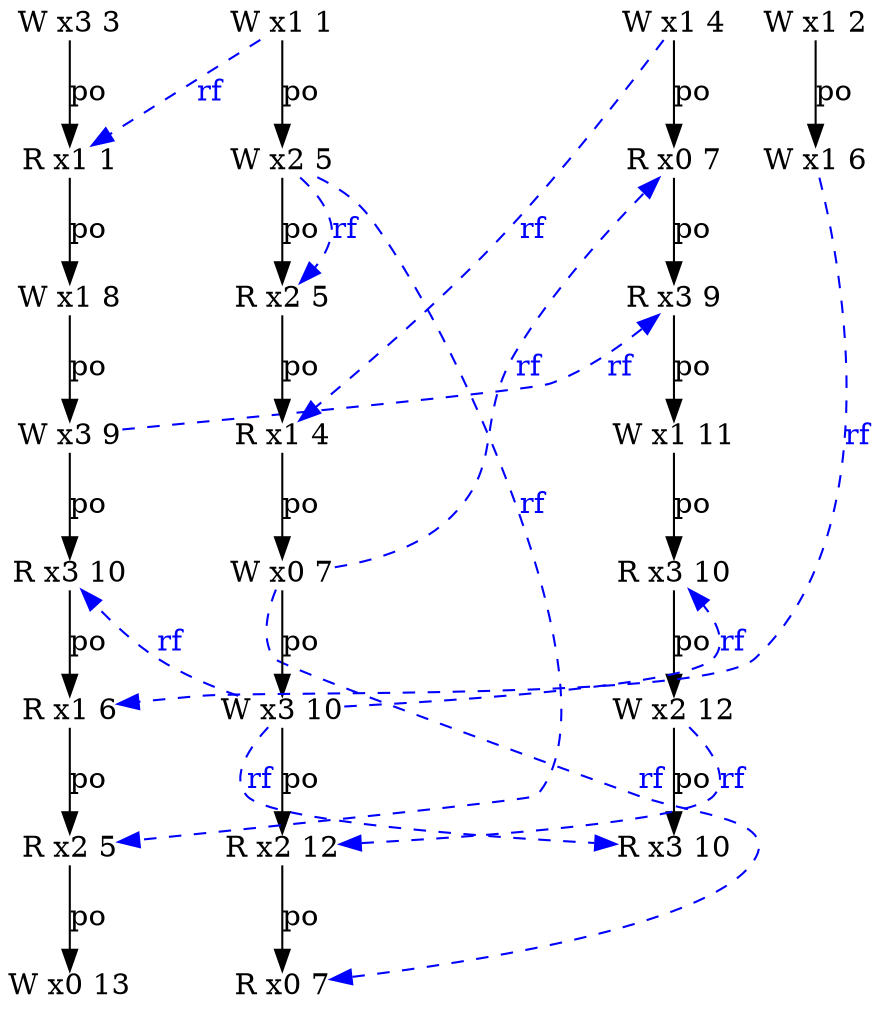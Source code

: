 digraph g {
  n3_5 [type=W,loc=2,th=3,idx=5,label="W x2 12",pos="3,-5!",shape=plain];
  n3_6 [type=R,loc=3,th=3,idx=6,label="R x3 10",pos="3,-6!",shape=plain];
  n0_3 [type=R,loc=1,th=0,idx=3,label="R x1 4",pos="0,-3!",shape=plain];
  n2_0 [type=W,loc=3,th=2,idx=0,label="W x3 3",pos="2,0!",shape=plain];
  n0_4 [type=W,loc=0,th=0,idx=4,label="W x0 7",pos="0,-4!",shape=plain];
  n2_2 [type=W,loc=1,th=2,idx=2,label="W x1 8",pos="2,-2!",shape=plain];
  n2_1 [type=R,loc=1,th=2,idx=1,label="R x1 1",pos="2,-1!",shape=plain];
  n2_3 [type=W,loc=3,th=2,idx=3,label="W x3 9",pos="2,-3!",shape=plain];
  n2_7 [type=W,loc=0,th=2,idx=7,label="W x0 13",pos="2,-7!",shape=plain];
  n3_1 [type=R,loc=0,th=3,idx=1,label="R x0 7",pos="3,-1!",shape=plain];
  n2_5 [type=R,loc=1,th=2,idx=5,label="R x1 6",pos="2,-5!",shape=plain];
  n0_6 [type=R,loc=2,th=0,idx=6,label="R x2 12",pos="0,-6!",shape=plain];
  n0_7 [type=R,loc=0,th=0,idx=7,label="R x0 7",pos="0,-7!",shape=plain];
  n0_2 [type=R,loc=2,th=0,idx=2,label="R x2 5",pos="0,-2!",shape=plain];
  n0_0 [type=W,loc=1,th=0,idx=0,label="W x1 1",pos="0,0!",shape=plain];
  n3_4 [type=R,loc=3,th=3,idx=4,label="R x3 10",pos="3,-4!",shape=plain];
  n1_0 [type=W,loc=1,th=1,idx=0,label="W x1 2",pos="1,0!",shape=plain];
  n3_3 [type=W,loc=1,th=3,idx=3,label="W x1 11",pos="3,-3!",shape=plain];
  n2_4 [type=R,loc=3,th=2,idx=4,label="R x3 10",pos="2,-4!",shape=plain];
  n2_6 [type=R,loc=2,th=2,idx=6,label="R x2 5",pos="2,-6!",shape=plain];
  n1_1 [type=W,loc=1,th=1,idx=1,label="W x1 6",pos="1,-1!",shape=plain];
  n3_0 [type=W,loc=1,th=3,idx=0,label="W x1 4",pos="3,0!",shape=plain];
  n3_2 [type=R,loc=3,th=3,idx=2,label="R x3 9",pos="3,-2!",shape=plain];
  n0_5 [type=W,loc=3,th=0,idx=5,label="W x3 10",pos="0,-5!",shape=plain];
  n0_1 [type=W,loc=2,th=0,idx=1,label="W x2 5",pos="0,-1!",shape=plain];
  n3_5 -> n3_6 [label="po"];
  n3_2 -> n3_3 [label="po"];
  n2_0 -> n2_1 [label="po"];
  n0_0 -> n0_1 [label="po"];
  n2_6 -> n2_7 [label="po"];
  n2_3 -> n2_4 [label="po"];
  n0_1 -> n0_2 [label="po"];
  n2_4 -> n2_5 [label="po"];
  n3_0 -> n3_1 [label="po"];
  n2_1 -> n2_2 [label="po"];
  n2_2 -> n2_3 [label="po"];
  n0_4 -> n0_5 [label="po"];
  n3_1 -> n3_2 [label="po"];
  n0_5 -> n0_6 [label="po"];
  n2_5 -> n2_6 [label="po"];
  n0_3 -> n0_4 [label="po"];
  n1_0 -> n1_1 [label="po"];
  n3_3 -> n3_4 [label="po"];
  n3_4 -> n3_5 [label="po"];
  n0_2 -> n0_3 [label="po"];
  n0_6 -> n0_7 [label="po"];
  n0_5 -> n2_4 [from_th=0,to_th=2,from_idx=5,to_idx=4,constraint=false,style=dashed,label="rf",fontcolor=blue,color=blue];
  n0_5 -> n3_6 [from_th=0,to_th=3,from_idx=5,to_idx=6,constraint=false,style=dashed,label="rf",fontcolor=blue,color=blue];
  n1_1 -> n2_5 [from_th=1,to_th=2,from_idx=1,to_idx=5,constraint=false,style=dashed,label="rf",fontcolor=blue,color=blue];
  n2_3 -> n3_2 [from_th=2,to_th=3,from_idx=3,to_idx=2,constraint=false,style=dashed,label="rf",fontcolor=blue,color=blue];
  n0_1 -> n2_6 [from_th=0,to_th=2,from_idx=1,to_idx=6,constraint=false,style=dashed,label="rf",fontcolor=blue,color=blue];
  n0_0 -> n2_1 [from_th=0,to_th=2,from_idx=0,to_idx=1,constraint=false,style=dashed,label="rf",fontcolor=blue,color=blue];
  n0_1 -> n0_2 [from_th=0,to_th=0,from_idx=1,to_idx=2,constraint=false,style=dashed,label="rf",fontcolor=blue,color=blue];
  n0_4 -> n0_7 [from_th=0,to_th=0,from_idx=4,to_idx=7,constraint=false,style=dashed,label="rf",fontcolor=blue,color=blue];
  n0_4 -> n3_1 [from_th=0,to_th=3,from_idx=4,to_idx=1,constraint=false,style=dashed,label="rf",fontcolor=blue,color=blue];
  n3_5 -> n0_6 [from_th=3,to_th=0,from_idx=5,to_idx=6,constraint=false,style=dashed,label="rf",fontcolor=blue,color=blue];
  n0_5 -> n3_4 [from_th=0,to_th=3,from_idx=5,to_idx=4,constraint=false,style=dashed,label="rf",fontcolor=blue,color=blue];
  n3_0 -> n0_3 [from_th=3,to_th=0,from_idx=0,to_idx=3,constraint=false,style=dashed,label="rf",fontcolor=blue,color=blue];
}
